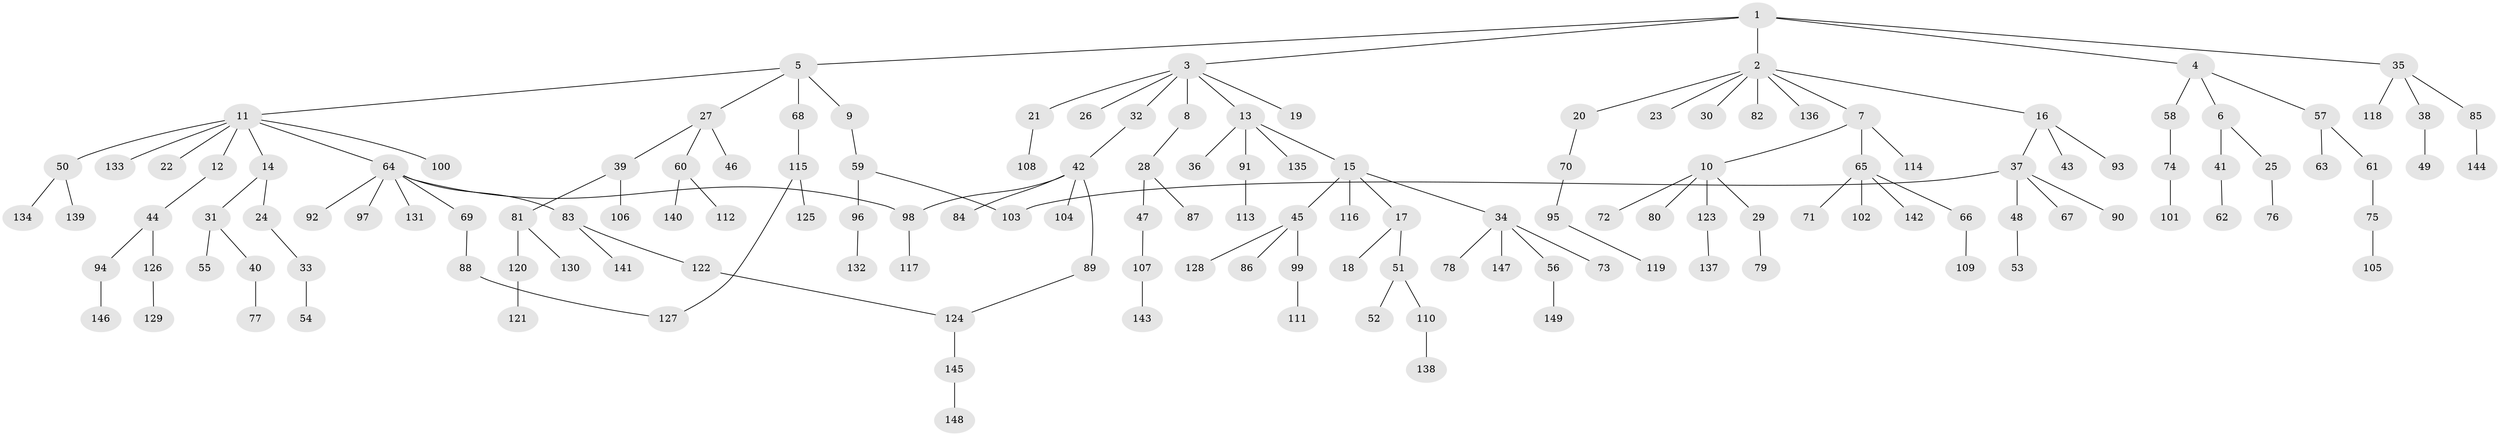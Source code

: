 // coarse degree distribution, {2: 0.2247191011235955, 1: 0.6179775280898876, 4: 0.056179775280898875, 3: 0.0449438202247191, 5: 0.033707865168539325, 32: 0.011235955056179775, 6: 0.011235955056179775}
// Generated by graph-tools (version 1.1) at 2025/44/03/04/25 21:44:27]
// undirected, 149 vertices, 152 edges
graph export_dot {
graph [start="1"]
  node [color=gray90,style=filled];
  1;
  2;
  3;
  4;
  5;
  6;
  7;
  8;
  9;
  10;
  11;
  12;
  13;
  14;
  15;
  16;
  17;
  18;
  19;
  20;
  21;
  22;
  23;
  24;
  25;
  26;
  27;
  28;
  29;
  30;
  31;
  32;
  33;
  34;
  35;
  36;
  37;
  38;
  39;
  40;
  41;
  42;
  43;
  44;
  45;
  46;
  47;
  48;
  49;
  50;
  51;
  52;
  53;
  54;
  55;
  56;
  57;
  58;
  59;
  60;
  61;
  62;
  63;
  64;
  65;
  66;
  67;
  68;
  69;
  70;
  71;
  72;
  73;
  74;
  75;
  76;
  77;
  78;
  79;
  80;
  81;
  82;
  83;
  84;
  85;
  86;
  87;
  88;
  89;
  90;
  91;
  92;
  93;
  94;
  95;
  96;
  97;
  98;
  99;
  100;
  101;
  102;
  103;
  104;
  105;
  106;
  107;
  108;
  109;
  110;
  111;
  112;
  113;
  114;
  115;
  116;
  117;
  118;
  119;
  120;
  121;
  122;
  123;
  124;
  125;
  126;
  127;
  128;
  129;
  130;
  131;
  132;
  133;
  134;
  135;
  136;
  137;
  138;
  139;
  140;
  141;
  142;
  143;
  144;
  145;
  146;
  147;
  148;
  149;
  1 -- 2;
  1 -- 3;
  1 -- 4;
  1 -- 5;
  1 -- 35;
  2 -- 7;
  2 -- 16;
  2 -- 20;
  2 -- 23;
  2 -- 30;
  2 -- 82;
  2 -- 136;
  3 -- 8;
  3 -- 13;
  3 -- 19;
  3 -- 21;
  3 -- 26;
  3 -- 32;
  4 -- 6;
  4 -- 57;
  4 -- 58;
  5 -- 9;
  5 -- 11;
  5 -- 27;
  5 -- 68;
  6 -- 25;
  6 -- 41;
  7 -- 10;
  7 -- 65;
  7 -- 114;
  8 -- 28;
  9 -- 59;
  10 -- 29;
  10 -- 72;
  10 -- 80;
  10 -- 123;
  11 -- 12;
  11 -- 14;
  11 -- 22;
  11 -- 50;
  11 -- 64;
  11 -- 100;
  11 -- 133;
  12 -- 44;
  13 -- 15;
  13 -- 36;
  13 -- 91;
  13 -- 135;
  14 -- 24;
  14 -- 31;
  15 -- 17;
  15 -- 34;
  15 -- 45;
  15 -- 116;
  16 -- 37;
  16 -- 43;
  16 -- 93;
  17 -- 18;
  17 -- 51;
  20 -- 70;
  21 -- 108;
  24 -- 33;
  25 -- 76;
  27 -- 39;
  27 -- 46;
  27 -- 60;
  28 -- 47;
  28 -- 87;
  29 -- 79;
  31 -- 40;
  31 -- 55;
  32 -- 42;
  33 -- 54;
  34 -- 56;
  34 -- 73;
  34 -- 78;
  34 -- 147;
  35 -- 38;
  35 -- 85;
  35 -- 118;
  37 -- 48;
  37 -- 67;
  37 -- 90;
  37 -- 103;
  38 -- 49;
  39 -- 81;
  39 -- 106;
  40 -- 77;
  41 -- 62;
  42 -- 84;
  42 -- 89;
  42 -- 98;
  42 -- 104;
  44 -- 94;
  44 -- 126;
  45 -- 86;
  45 -- 99;
  45 -- 128;
  47 -- 107;
  48 -- 53;
  50 -- 134;
  50 -- 139;
  51 -- 52;
  51 -- 110;
  56 -- 149;
  57 -- 61;
  57 -- 63;
  58 -- 74;
  59 -- 96;
  59 -- 103;
  60 -- 112;
  60 -- 140;
  61 -- 75;
  64 -- 69;
  64 -- 83;
  64 -- 92;
  64 -- 97;
  64 -- 131;
  64 -- 98;
  65 -- 66;
  65 -- 71;
  65 -- 102;
  65 -- 142;
  66 -- 109;
  68 -- 115;
  69 -- 88;
  70 -- 95;
  74 -- 101;
  75 -- 105;
  81 -- 120;
  81 -- 130;
  83 -- 122;
  83 -- 141;
  85 -- 144;
  88 -- 127;
  89 -- 124;
  91 -- 113;
  94 -- 146;
  95 -- 119;
  96 -- 132;
  98 -- 117;
  99 -- 111;
  107 -- 143;
  110 -- 138;
  115 -- 125;
  115 -- 127;
  120 -- 121;
  122 -- 124;
  123 -- 137;
  124 -- 145;
  126 -- 129;
  145 -- 148;
}
